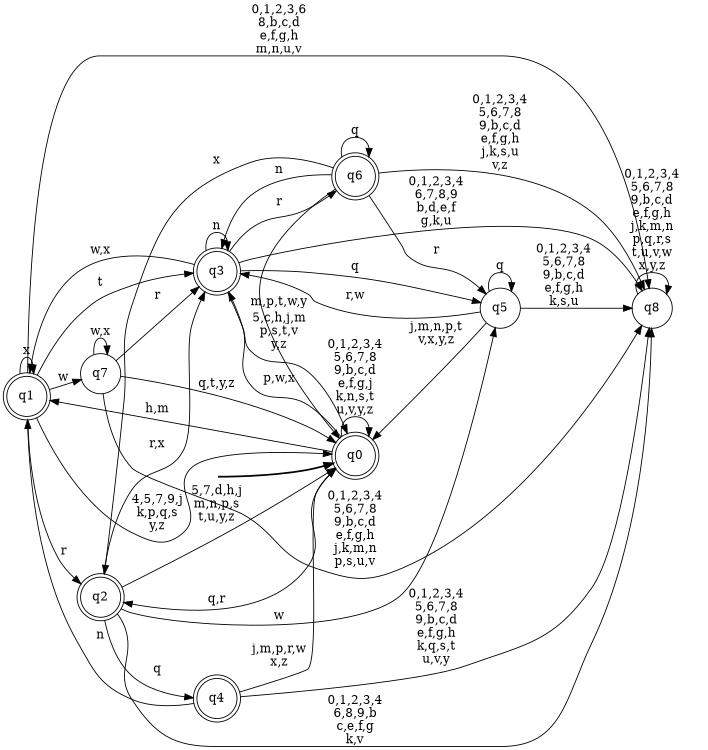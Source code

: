 digraph BlueStar {
__start0 [style = invis, shape = none, label = "", width = 0, height = 0];

rankdir=LR;
size="8,5";

s0 [style="rounded,filled", color="black", fillcolor="white" shape="doublecircle", label="q0"];
s1 [style="rounded,filled", color="black", fillcolor="white" shape="doublecircle", label="q1"];
s2 [style="rounded,filled", color="black", fillcolor="white" shape="doublecircle", label="q2"];
s3 [style="rounded,filled", color="black", fillcolor="white" shape="doublecircle", label="q3"];
s4 [style="rounded,filled", color="black", fillcolor="white" shape="doublecircle", label="q4"];
s5 [style="filled", color="black", fillcolor="white" shape="circle", label="q5"];
s6 [style="rounded,filled", color="black", fillcolor="white" shape="doublecircle", label="q6"];
s7 [style="filled", color="black", fillcolor="white" shape="circle", label="q7"];
s8 [style="filled", color="black", fillcolor="white" shape="circle", label="q8"];
subgraph cluster_main { 
	graph [pad=".75", ranksep="0.15", nodesep="0.15"];
	 style=invis; 
	__start0 -> s0 [penwidth=2];
}
s0 -> s0 [label="0,1,2,3,4\n5,6,7,8\n9,b,c,d\ne,f,g,j\nk,n,s,t\nu,v,y,z"];
s0 -> s1 [label="h,m"];
s0 -> s2 [label="q,r"];
s0 -> s3 [label="p,w,x"];
s1 -> s0 [label="4,5,7,9,j\nk,p,q,s\ny,z"];
s1 -> s1 [label="x"];
s1 -> s2 [label="r"];
s1 -> s3 [label="t"];
s1 -> s7 [label="w"];
s1 -> s8 [label="0,1,2,3,6\n8,b,c,d\ne,f,g,h\nm,n,u,v"];
s2 -> s0 [label="5,7,d,h,j\nm,n,p,s\nt,u,y,z"];
s2 -> s3 [label="r,x"];
s2 -> s4 [label="q"];
s2 -> s5 [label="w"];
s2 -> s8 [label="0,1,2,3,4\n6,8,9,b\nc,e,f,g\nk,v"];
s3 -> s0 [label="5,c,h,j,m\np,s,t,v\ny,z"];
s3 -> s1 [label="w,x"];
s3 -> s3 [label="n"];
s3 -> s5 [label="q"];
s3 -> s6 [label="r"];
s3 -> s8 [label="0,1,2,3,4\n6,7,8,9\nb,d,e,f\ng,k,u"];
s4 -> s0 [label="j,m,p,r,w\nx,z"];
s4 -> s1 [label="n"];
s4 -> s8 [label="0,1,2,3,4\n5,6,7,8\n9,b,c,d\ne,f,g,h\nk,q,s,t\nu,v,y"];
s5 -> s0 [label="j,m,n,p,t\nv,x,y,z"];
s5 -> s3 [label="r,w"];
s5 -> s5 [label="q"];
s5 -> s8 [label="0,1,2,3,4\n5,6,7,8\n9,b,c,d\ne,f,g,h\nk,s,u"];
s6 -> s0 [label="m,p,t,w,y"];
s6 -> s2 [label="x"];
s6 -> s3 [label="n"];
s6 -> s5 [label="r"];
s6 -> s6 [label="q"];
s6 -> s8 [label="0,1,2,3,4\n5,6,7,8\n9,b,c,d\ne,f,g,h\nj,k,s,u\nv,z"];
s7 -> s0 [label="q,t,y,z"];
s7 -> s3 [label="r"];
s7 -> s7 [label="w,x"];
s7 -> s8 [label="0,1,2,3,4\n5,6,7,8\n9,b,c,d\ne,f,g,h\nj,k,m,n\np,s,u,v"];
s8 -> s8 [label="0,1,2,3,4\n5,6,7,8\n9,b,c,d\ne,f,g,h\nj,k,m,n\np,q,r,s\nt,u,v,w\nx,y,z"];

}